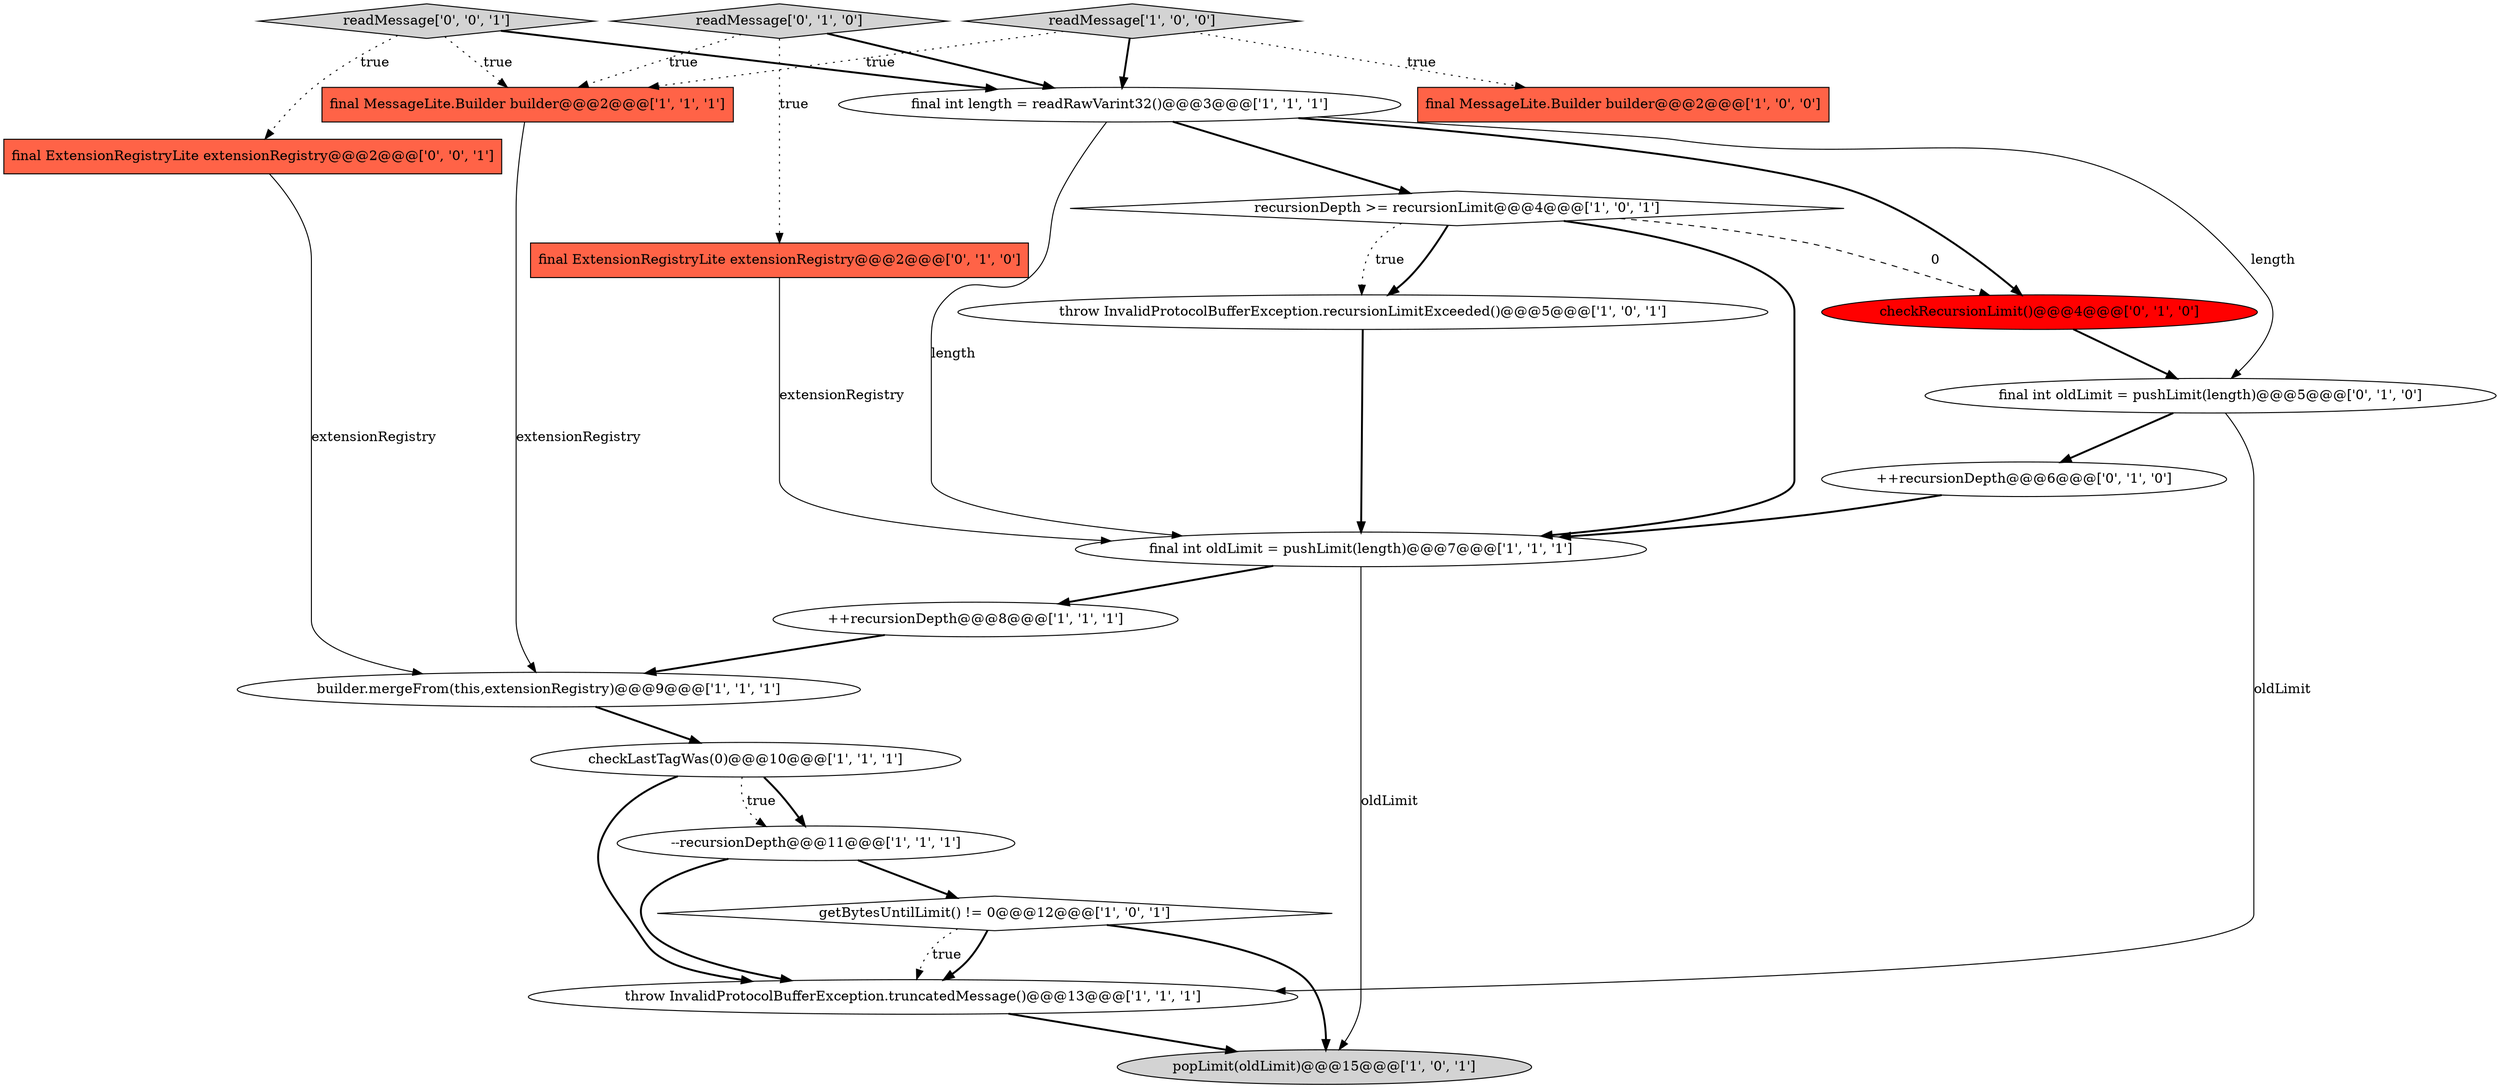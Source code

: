 digraph {
13 [style = filled, label = "--recursionDepth@@@11@@@['1', '1', '1']", fillcolor = white, shape = ellipse image = "AAA0AAABBB1BBB"];
18 [style = filled, label = "readMessage['0', '1', '0']", fillcolor = lightgray, shape = diamond image = "AAA0AAABBB2BBB"];
19 [style = filled, label = "readMessage['0', '0', '1']", fillcolor = lightgray, shape = diamond image = "AAA0AAABBB3BBB"];
16 [style = filled, label = "final ExtensionRegistryLite extensionRegistry@@@2@@@['0', '1', '0']", fillcolor = tomato, shape = box image = "AAA0AAABBB2BBB"];
2 [style = filled, label = "final int oldLimit = pushLimit(length)@@@7@@@['1', '1', '1']", fillcolor = white, shape = ellipse image = "AAA0AAABBB1BBB"];
11 [style = filled, label = "throw InvalidProtocolBufferException.truncatedMessage()@@@13@@@['1', '1', '1']", fillcolor = white, shape = ellipse image = "AAA0AAABBB1BBB"];
0 [style = filled, label = "recursionDepth >= recursionLimit@@@4@@@['1', '0', '1']", fillcolor = white, shape = diamond image = "AAA0AAABBB1BBB"];
10 [style = filled, label = "checkLastTagWas(0)@@@10@@@['1', '1', '1']", fillcolor = white, shape = ellipse image = "AAA0AAABBB1BBB"];
5 [style = filled, label = "readMessage['1', '0', '0']", fillcolor = lightgray, shape = diamond image = "AAA0AAABBB1BBB"];
3 [style = filled, label = "popLimit(oldLimit)@@@15@@@['1', '0', '1']", fillcolor = lightgray, shape = ellipse image = "AAA0AAABBB1BBB"];
6 [style = filled, label = "final MessageLite.Builder builder@@@2@@@['1', '0', '0']", fillcolor = tomato, shape = box image = "AAA0AAABBB1BBB"];
15 [style = filled, label = "checkRecursionLimit()@@@4@@@['0', '1', '0']", fillcolor = red, shape = ellipse image = "AAA1AAABBB2BBB"];
14 [style = filled, label = "final int oldLimit = pushLimit(length)@@@5@@@['0', '1', '0']", fillcolor = white, shape = ellipse image = "AAA0AAABBB2BBB"];
4 [style = filled, label = "builder.mergeFrom(this,extensionRegistry)@@@9@@@['1', '1', '1']", fillcolor = white, shape = ellipse image = "AAA0AAABBB1BBB"];
7 [style = filled, label = "getBytesUntilLimit() != 0@@@12@@@['1', '0', '1']", fillcolor = white, shape = diamond image = "AAA0AAABBB1BBB"];
17 [style = filled, label = "++recursionDepth@@@6@@@['0', '1', '0']", fillcolor = white, shape = ellipse image = "AAA0AAABBB2BBB"];
12 [style = filled, label = "final int length = readRawVarint32()@@@3@@@['1', '1', '1']", fillcolor = white, shape = ellipse image = "AAA0AAABBB1BBB"];
20 [style = filled, label = "final ExtensionRegistryLite extensionRegistry@@@2@@@['0', '0', '1']", fillcolor = tomato, shape = box image = "AAA0AAABBB3BBB"];
8 [style = filled, label = "++recursionDepth@@@8@@@['1', '1', '1']", fillcolor = white, shape = ellipse image = "AAA0AAABBB1BBB"];
1 [style = filled, label = "throw InvalidProtocolBufferException.recursionLimitExceeded()@@@5@@@['1', '0', '1']", fillcolor = white, shape = ellipse image = "AAA0AAABBB1BBB"];
9 [style = filled, label = "final MessageLite.Builder builder@@@2@@@['1', '1', '1']", fillcolor = tomato, shape = box image = "AAA0AAABBB1BBB"];
4->10 [style = bold, label=""];
7->11 [style = bold, label=""];
9->4 [style = solid, label="extensionRegistry"];
15->14 [style = bold, label=""];
19->12 [style = bold, label=""];
18->16 [style = dotted, label="true"];
19->20 [style = dotted, label="true"];
12->14 [style = solid, label="length"];
0->2 [style = bold, label=""];
12->15 [style = bold, label=""];
18->12 [style = bold, label=""];
5->6 [style = dotted, label="true"];
0->15 [style = dashed, label="0"];
14->17 [style = bold, label=""];
12->2 [style = solid, label="length"];
12->0 [style = bold, label=""];
13->11 [style = bold, label=""];
7->3 [style = bold, label=""];
2->3 [style = solid, label="oldLimit"];
7->11 [style = dotted, label="true"];
17->2 [style = bold, label=""];
10->13 [style = bold, label=""];
5->12 [style = bold, label=""];
11->3 [style = bold, label=""];
10->13 [style = dotted, label="true"];
13->7 [style = bold, label=""];
0->1 [style = bold, label=""];
0->1 [style = dotted, label="true"];
18->9 [style = dotted, label="true"];
19->9 [style = dotted, label="true"];
5->9 [style = dotted, label="true"];
20->4 [style = solid, label="extensionRegistry"];
1->2 [style = bold, label=""];
8->4 [style = bold, label=""];
16->2 [style = solid, label="extensionRegistry"];
2->8 [style = bold, label=""];
14->11 [style = solid, label="oldLimit"];
10->11 [style = bold, label=""];
}
